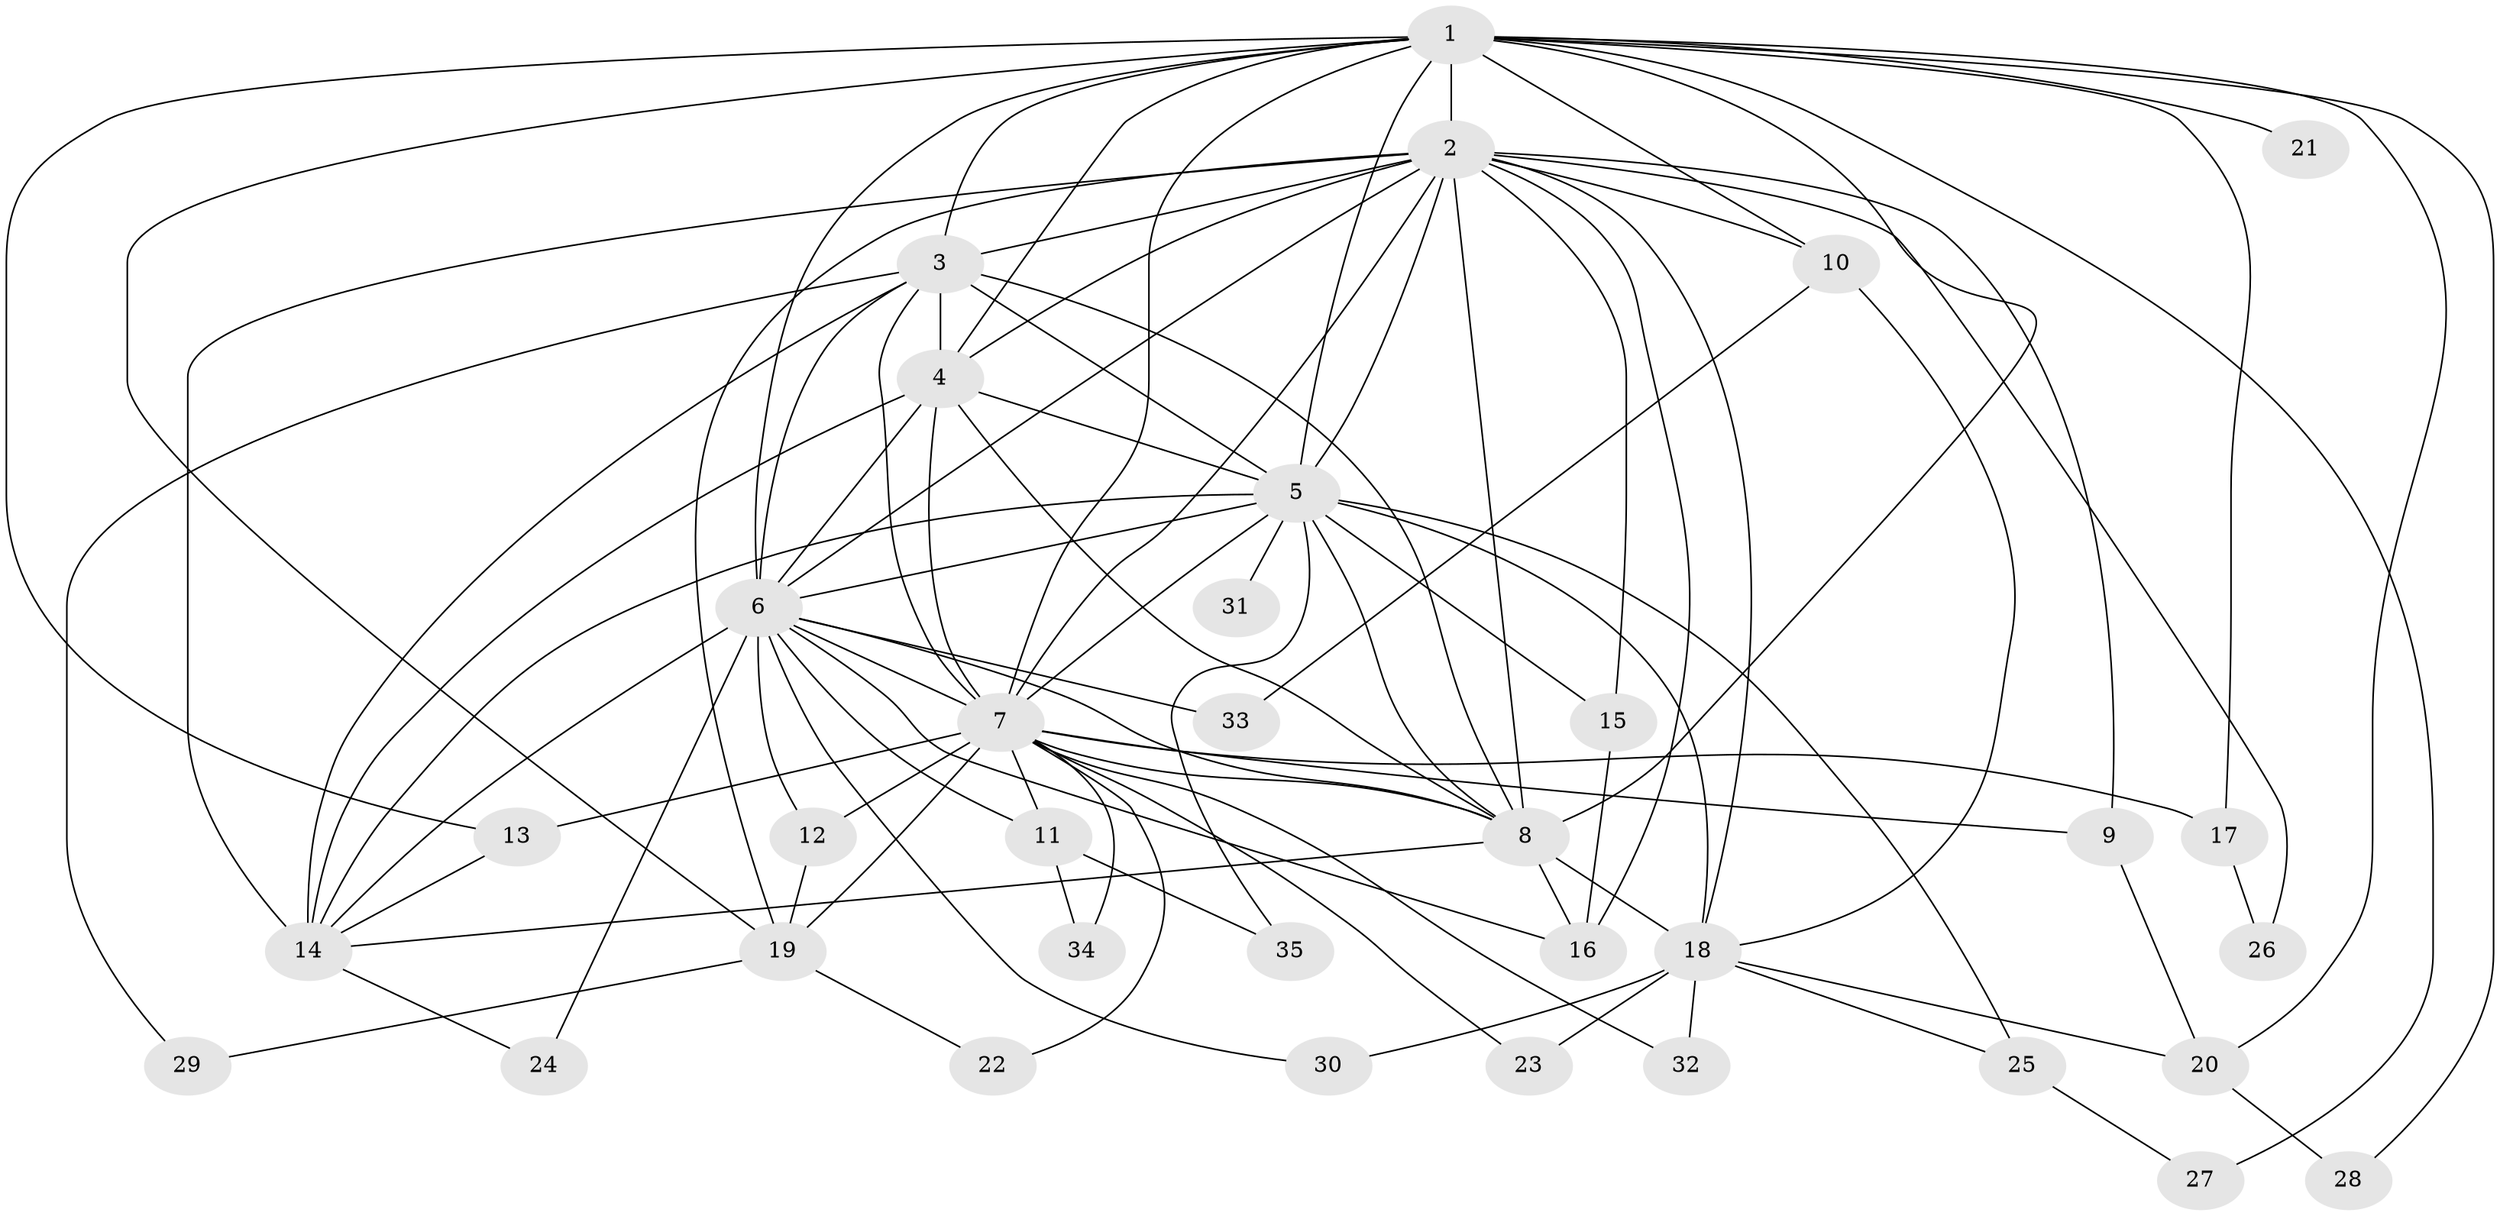 // original degree distribution, {19: 0.028985507246376812, 17: 0.014492753623188406, 14: 0.028985507246376812, 18: 0.028985507246376812, 20: 0.028985507246376812, 21: 0.014492753623188406, 3: 0.18840579710144928, 2: 0.5797101449275363, 4: 0.057971014492753624, 5: 0.014492753623188406, 6: 0.014492753623188406}
// Generated by graph-tools (version 1.1) at 2025/34/03/09/25 02:34:46]
// undirected, 35 vertices, 92 edges
graph export_dot {
graph [start="1"]
  node [color=gray90,style=filled];
  1;
  2;
  3;
  4;
  5;
  6;
  7;
  8;
  9;
  10;
  11;
  12;
  13;
  14;
  15;
  16;
  17;
  18;
  19;
  20;
  21;
  22;
  23;
  24;
  25;
  26;
  27;
  28;
  29;
  30;
  31;
  32;
  33;
  34;
  35;
  1 -- 2 [weight=2.0];
  1 -- 3 [weight=2.0];
  1 -- 4 [weight=1.0];
  1 -- 5 [weight=1.0];
  1 -- 6 [weight=1.0];
  1 -- 7 [weight=1.0];
  1 -- 8 [weight=2.0];
  1 -- 10 [weight=1.0];
  1 -- 13 [weight=1.0];
  1 -- 17 [weight=1.0];
  1 -- 19 [weight=1.0];
  1 -- 20 [weight=1.0];
  1 -- 21 [weight=1.0];
  1 -- 27 [weight=1.0];
  1 -- 28 [weight=1.0];
  2 -- 3 [weight=4.0];
  2 -- 4 [weight=3.0];
  2 -- 5 [weight=5.0];
  2 -- 6 [weight=2.0];
  2 -- 7 [weight=2.0];
  2 -- 8 [weight=2.0];
  2 -- 9 [weight=1.0];
  2 -- 10 [weight=4.0];
  2 -- 14 [weight=2.0];
  2 -- 15 [weight=1.0];
  2 -- 16 [weight=1.0];
  2 -- 18 [weight=2.0];
  2 -- 19 [weight=1.0];
  2 -- 26 [weight=1.0];
  3 -- 4 [weight=2.0];
  3 -- 5 [weight=12.0];
  3 -- 6 [weight=2.0];
  3 -- 7 [weight=3.0];
  3 -- 8 [weight=3.0];
  3 -- 14 [weight=1.0];
  3 -- 29 [weight=1.0];
  4 -- 5 [weight=3.0];
  4 -- 6 [weight=1.0];
  4 -- 7 [weight=1.0];
  4 -- 8 [weight=1.0];
  4 -- 14 [weight=7.0];
  5 -- 6 [weight=2.0];
  5 -- 7 [weight=1.0];
  5 -- 8 [weight=1.0];
  5 -- 14 [weight=1.0];
  5 -- 15 [weight=1.0];
  5 -- 18 [weight=1.0];
  5 -- 25 [weight=1.0];
  5 -- 31 [weight=2.0];
  5 -- 35 [weight=1.0];
  6 -- 7 [weight=2.0];
  6 -- 8 [weight=1.0];
  6 -- 11 [weight=1.0];
  6 -- 12 [weight=1.0];
  6 -- 14 [weight=1.0];
  6 -- 16 [weight=1.0];
  6 -- 24 [weight=1.0];
  6 -- 30 [weight=1.0];
  6 -- 33 [weight=1.0];
  7 -- 8 [weight=1.0];
  7 -- 9 [weight=1.0];
  7 -- 11 [weight=1.0];
  7 -- 12 [weight=1.0];
  7 -- 13 [weight=1.0];
  7 -- 17 [weight=1.0];
  7 -- 19 [weight=1.0];
  7 -- 22 [weight=1.0];
  7 -- 23 [weight=1.0];
  7 -- 32 [weight=1.0];
  7 -- 34 [weight=1.0];
  8 -- 14 [weight=1.0];
  8 -- 16 [weight=1.0];
  8 -- 18 [weight=4.0];
  9 -- 20 [weight=1.0];
  10 -- 18 [weight=1.0];
  10 -- 33 [weight=1.0];
  11 -- 34 [weight=1.0];
  11 -- 35 [weight=1.0];
  12 -- 19 [weight=1.0];
  13 -- 14 [weight=1.0];
  14 -- 24 [weight=1.0];
  15 -- 16 [weight=2.0];
  17 -- 26 [weight=1.0];
  18 -- 20 [weight=1.0];
  18 -- 23 [weight=1.0];
  18 -- 25 [weight=1.0];
  18 -- 30 [weight=1.0];
  18 -- 32 [weight=1.0];
  19 -- 22 [weight=1.0];
  19 -- 29 [weight=1.0];
  20 -- 28 [weight=1.0];
  25 -- 27 [weight=1.0];
}
